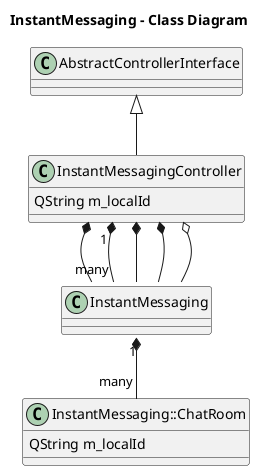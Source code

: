 @startuml

title InstantMessaging - Class Diagram


class InstantMessagingController {
QString m_localId
}

class InstantMessaging::ChatRoom {
QString m_localId
}


AbstractControllerInterface <|-- InstantMessagingController
InstantMessagingController *-- InstantMessaging::InstantMessagingModel
InstantMessagingController "1" *-- "many"  InstantMessaging::FilterInstantMessagingModel
InstantMessagingController *-- InstantMessaging::InstantMessagingUpdater
InstantMessagingController *-- InstantMessaging::LocalPersonModel
InstantMessagingController o-- InstantMessaging::PlayerModel


InstantMessaging::InstantMessagingModel  "1" *-- "many" InstantMessaging::ChatRoom
@enduml
